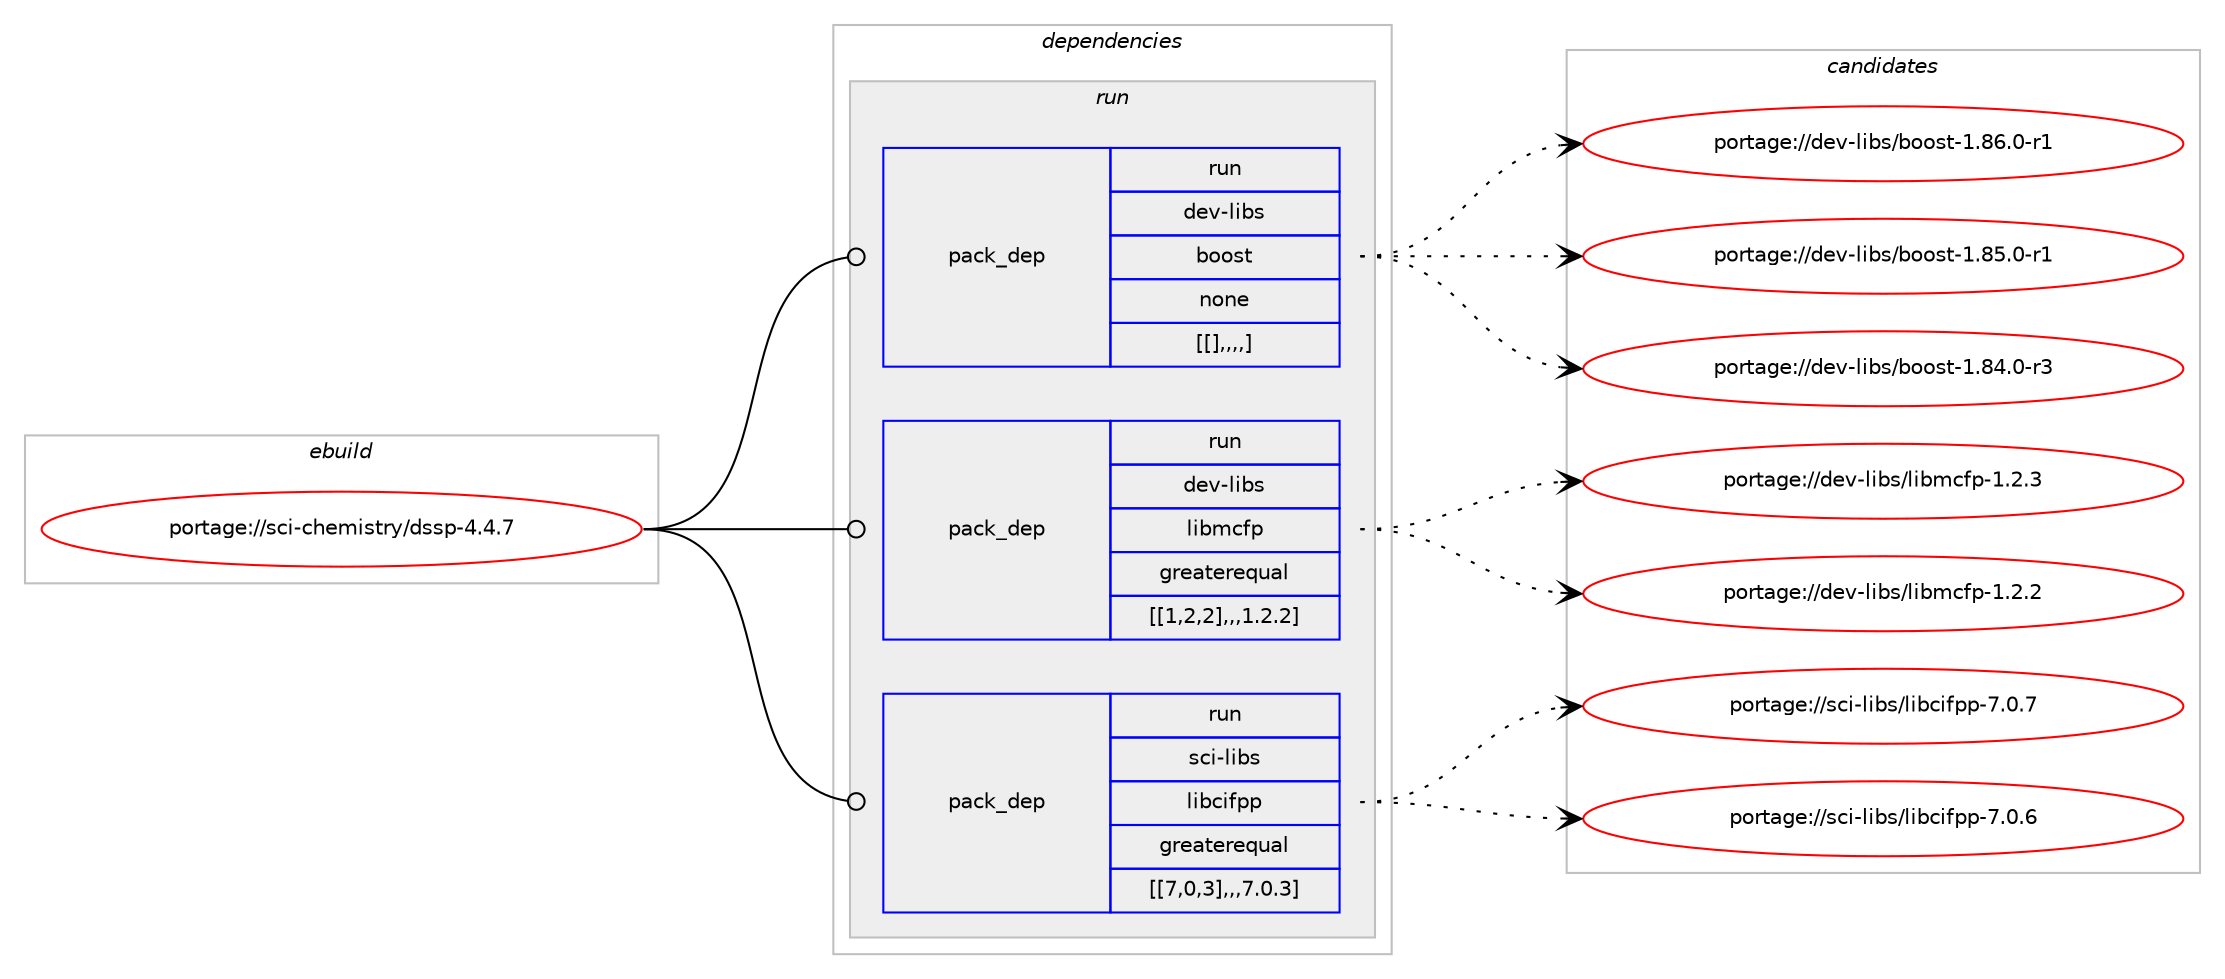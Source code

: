 digraph prolog {

# *************
# Graph options
# *************

newrank=true;
concentrate=true;
compound=true;
graph [rankdir=LR,fontname=Helvetica,fontsize=10,ranksep=1.5];#, ranksep=2.5, nodesep=0.2];
edge  [arrowhead=vee];
node  [fontname=Helvetica,fontsize=10];

# **********
# The ebuild
# **********

subgraph cluster_leftcol {
color=gray;
label=<<i>ebuild</i>>;
id [label="portage://sci-chemistry/dssp-4.4.7", color=red, width=4, href="../sci-chemistry/dssp-4.4.7.svg"];
}

# ****************
# The dependencies
# ****************

subgraph cluster_midcol {
color=gray;
label=<<i>dependencies</i>>;
subgraph cluster_compile {
fillcolor="#eeeeee";
style=filled;
label=<<i>compile</i>>;
}
subgraph cluster_compileandrun {
fillcolor="#eeeeee";
style=filled;
label=<<i>compile and run</i>>;
}
subgraph cluster_run {
fillcolor="#eeeeee";
style=filled;
label=<<i>run</i>>;
subgraph pack303075 {
dependency416759 [label=<<TABLE BORDER="0" CELLBORDER="1" CELLSPACING="0" CELLPADDING="4" WIDTH="220"><TR><TD ROWSPAN="6" CELLPADDING="30">pack_dep</TD></TR><TR><TD WIDTH="110">run</TD></TR><TR><TD>dev-libs</TD></TR><TR><TD>boost</TD></TR><TR><TD>none</TD></TR><TR><TD>[[],,,,]</TD></TR></TABLE>>, shape=none, color=blue];
}
id:e -> dependency416759:w [weight=20,style="solid",arrowhead="odot"];
subgraph pack303090 {
dependency416778 [label=<<TABLE BORDER="0" CELLBORDER="1" CELLSPACING="0" CELLPADDING="4" WIDTH="220"><TR><TD ROWSPAN="6" CELLPADDING="30">pack_dep</TD></TR><TR><TD WIDTH="110">run</TD></TR><TR><TD>dev-libs</TD></TR><TR><TD>libmcfp</TD></TR><TR><TD>greaterequal</TD></TR><TR><TD>[[1,2,2],,,1.2.2]</TD></TR></TABLE>>, shape=none, color=blue];
}
id:e -> dependency416778:w [weight=20,style="solid",arrowhead="odot"];
subgraph pack303109 {
dependency416807 [label=<<TABLE BORDER="0" CELLBORDER="1" CELLSPACING="0" CELLPADDING="4" WIDTH="220"><TR><TD ROWSPAN="6" CELLPADDING="30">pack_dep</TD></TR><TR><TD WIDTH="110">run</TD></TR><TR><TD>sci-libs</TD></TR><TR><TD>libcifpp</TD></TR><TR><TD>greaterequal</TD></TR><TR><TD>[[7,0,3],,,7.0.3]</TD></TR></TABLE>>, shape=none, color=blue];
}
id:e -> dependency416807:w [weight=20,style="solid",arrowhead="odot"];
}
}

# **************
# The candidates
# **************

subgraph cluster_choices {
rank=same;
color=gray;
label=<<i>candidates</i>>;

subgraph choice303011 {
color=black;
nodesep=1;
choice10010111845108105981154798111111115116454946565446484511449 [label="portage://dev-libs/boost-1.86.0-r1", color=red, width=4,href="../dev-libs/boost-1.86.0-r1.svg"];
choice10010111845108105981154798111111115116454946565346484511449 [label="portage://dev-libs/boost-1.85.0-r1", color=red, width=4,href="../dev-libs/boost-1.85.0-r1.svg"];
choice10010111845108105981154798111111115116454946565246484511451 [label="portage://dev-libs/boost-1.84.0-r3", color=red, width=4,href="../dev-libs/boost-1.84.0-r3.svg"];
dependency416759:e -> choice10010111845108105981154798111111115116454946565446484511449:w [style=dotted,weight="100"];
dependency416759:e -> choice10010111845108105981154798111111115116454946565346484511449:w [style=dotted,weight="100"];
dependency416759:e -> choice10010111845108105981154798111111115116454946565246484511451:w [style=dotted,weight="100"];
}
subgraph choice303021 {
color=black;
nodesep=1;
choice1001011184510810598115471081059810999102112454946504651 [label="portage://dev-libs/libmcfp-1.2.3", color=red, width=4,href="../dev-libs/libmcfp-1.2.3.svg"];
choice1001011184510810598115471081059810999102112454946504650 [label="portage://dev-libs/libmcfp-1.2.2", color=red, width=4,href="../dev-libs/libmcfp-1.2.2.svg"];
dependency416778:e -> choice1001011184510810598115471081059810999102112454946504651:w [style=dotted,weight="100"];
dependency416778:e -> choice1001011184510810598115471081059810999102112454946504650:w [style=dotted,weight="100"];
}
subgraph choice303025 {
color=black;
nodesep=1;
choice115991054510810598115471081059899105102112112455546484655 [label="portage://sci-libs/libcifpp-7.0.7", color=red, width=4,href="../sci-libs/libcifpp-7.0.7.svg"];
choice115991054510810598115471081059899105102112112455546484654 [label="portage://sci-libs/libcifpp-7.0.6", color=red, width=4,href="../sci-libs/libcifpp-7.0.6.svg"];
dependency416807:e -> choice115991054510810598115471081059899105102112112455546484655:w [style=dotted,weight="100"];
dependency416807:e -> choice115991054510810598115471081059899105102112112455546484654:w [style=dotted,weight="100"];
}
}

}
